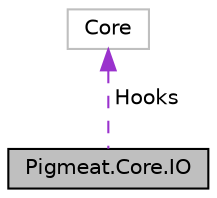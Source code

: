 digraph "Pigmeat.Core.IO"
{
  edge [fontname="Helvetica",fontsize="10",labelfontname="Helvetica",labelfontsize="10"];
  node [fontname="Helvetica",fontsize="10",shape=record];
  Node1 [label="Pigmeat.Core.IO",height=0.2,width=0.4,color="black", fillcolor="grey75", style="filled", fontcolor="black"];
  Node2 -> Node1 [dir="back",color="darkorchid3",fontsize="10",style="dashed",label=" Hooks" ,fontname="Helvetica"];
  Node2 [label="Core",height=0.2,width=0.4,color="grey75", fillcolor="white", style="filled"];
}
